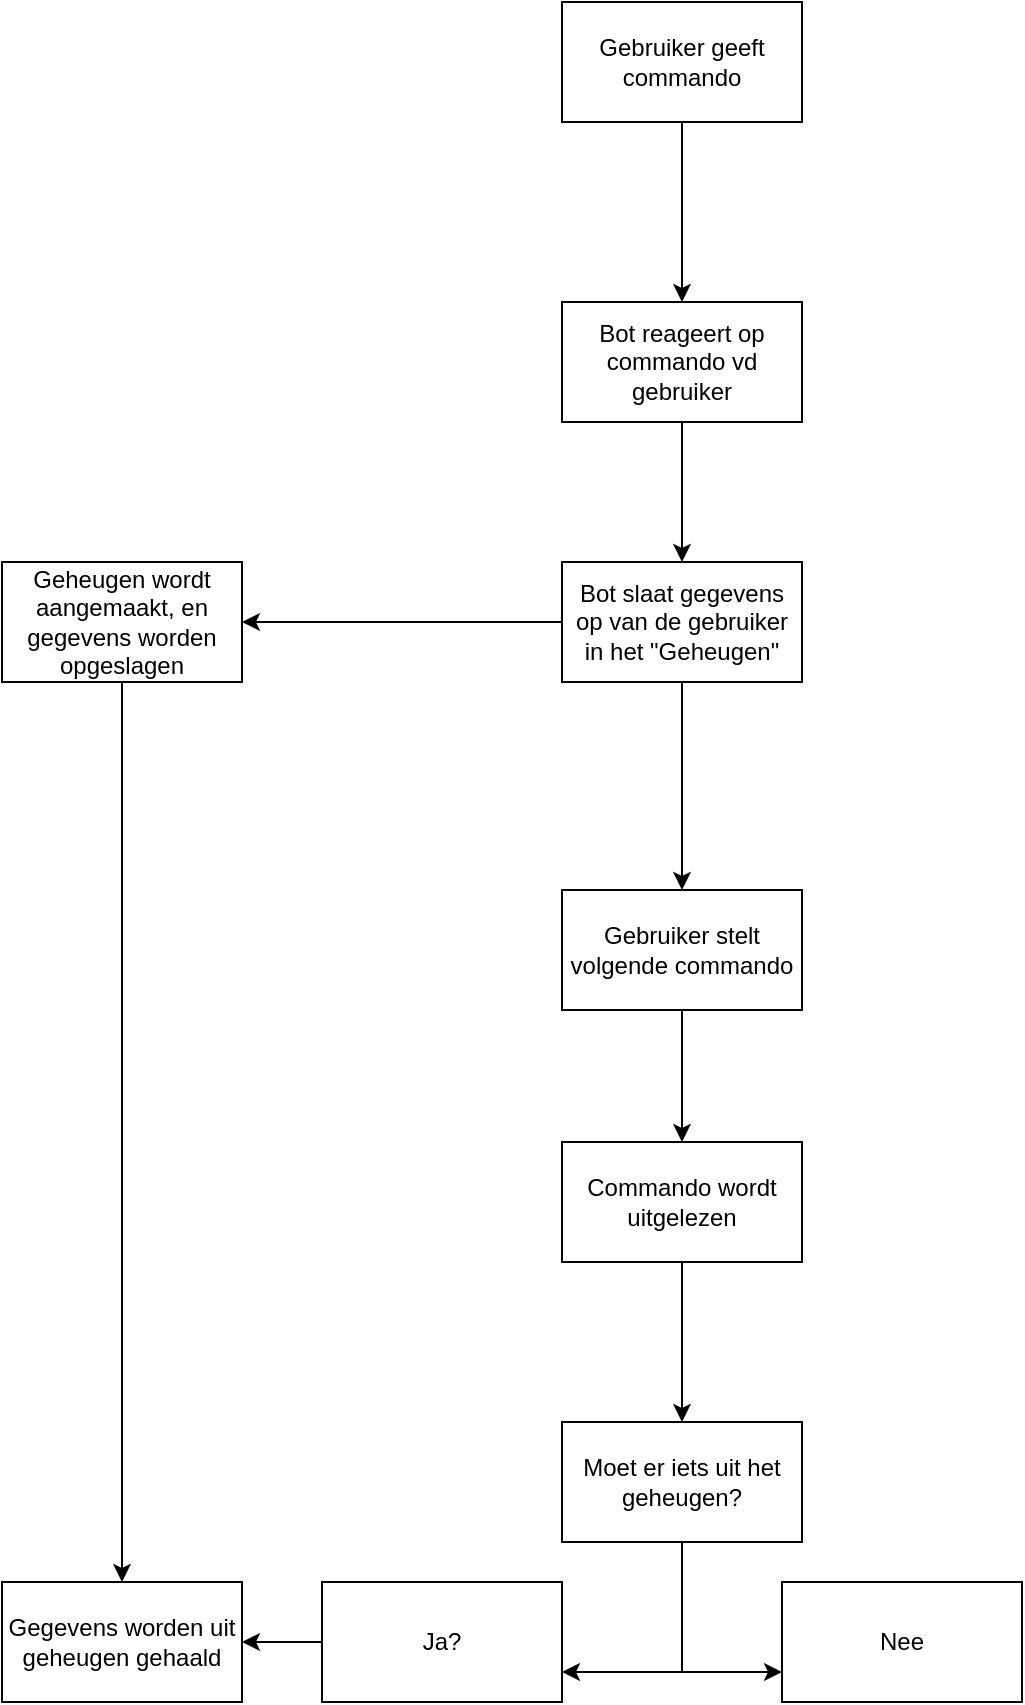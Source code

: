 <mxfile version="27.1.4">
  <diagram name="Pagina-1" id="DgbCpB3lsnm1m_4SGFxq">
    <mxGraphModel dx="1226" dy="620" grid="1" gridSize="10" guides="1" tooltips="1" connect="1" arrows="1" fold="1" page="1" pageScale="1" pageWidth="827" pageHeight="1169" math="0" shadow="0">
      <root>
        <mxCell id="0" />
        <mxCell id="1" parent="0" />
        <mxCell id="jgbJSeuZmCzQMlDoHzdy-3" value="" style="edgeStyle=orthogonalEdgeStyle;rounded=0;orthogonalLoop=1;jettySize=auto;html=1;" edge="1" parent="1" source="jgbJSeuZmCzQMlDoHzdy-1" target="jgbJSeuZmCzQMlDoHzdy-2">
          <mxGeometry relative="1" as="geometry" />
        </mxCell>
        <mxCell id="jgbJSeuZmCzQMlDoHzdy-1" value="Gebruiker geeft commando" style="rounded=0;whiteSpace=wrap;html=1;" vertex="1" parent="1">
          <mxGeometry x="370" y="80" width="120" height="60" as="geometry" />
        </mxCell>
        <mxCell id="jgbJSeuZmCzQMlDoHzdy-8" value="" style="edgeStyle=orthogonalEdgeStyle;rounded=0;orthogonalLoop=1;jettySize=auto;html=1;" edge="1" parent="1" source="jgbJSeuZmCzQMlDoHzdy-2" target="jgbJSeuZmCzQMlDoHzdy-5">
          <mxGeometry relative="1" as="geometry" />
        </mxCell>
        <mxCell id="jgbJSeuZmCzQMlDoHzdy-2" value="Bot reageert op commando vd gebruiker" style="rounded=0;whiteSpace=wrap;html=1;" vertex="1" parent="1">
          <mxGeometry x="370" y="230" width="120" height="60" as="geometry" />
        </mxCell>
        <mxCell id="jgbJSeuZmCzQMlDoHzdy-12" style="edgeStyle=orthogonalEdgeStyle;rounded=0;orthogonalLoop=1;jettySize=auto;html=1;" edge="1" parent="1" source="jgbJSeuZmCzQMlDoHzdy-5" target="jgbJSeuZmCzQMlDoHzdy-10">
          <mxGeometry relative="1" as="geometry" />
        </mxCell>
        <mxCell id="jgbJSeuZmCzQMlDoHzdy-14" value="" style="edgeStyle=orthogonalEdgeStyle;rounded=0;orthogonalLoop=1;jettySize=auto;html=1;" edge="1" parent="1" source="jgbJSeuZmCzQMlDoHzdy-5" target="jgbJSeuZmCzQMlDoHzdy-13">
          <mxGeometry relative="1" as="geometry" />
        </mxCell>
        <mxCell id="jgbJSeuZmCzQMlDoHzdy-5" value="Bot slaat gegevens op van de gebruiker in het &quot;Geheugen&quot;" style="rounded=0;whiteSpace=wrap;html=1;" vertex="1" parent="1">
          <mxGeometry x="370" y="360" width="120" height="60" as="geometry" />
        </mxCell>
        <mxCell id="jgbJSeuZmCzQMlDoHzdy-28" style="edgeStyle=orthogonalEdgeStyle;rounded=0;orthogonalLoop=1;jettySize=auto;html=1;entryX=0.5;entryY=0;entryDx=0;entryDy=0;" edge="1" parent="1" source="jgbJSeuZmCzQMlDoHzdy-10" target="jgbJSeuZmCzQMlDoHzdy-29">
          <mxGeometry relative="1" as="geometry">
            <mxPoint x="140" y="860" as="targetPoint" />
          </mxGeometry>
        </mxCell>
        <mxCell id="jgbJSeuZmCzQMlDoHzdy-10" value="Geheugen wordt aangemaakt, en gegevens worden opgeslagen" style="rounded=0;whiteSpace=wrap;html=1;" vertex="1" parent="1">
          <mxGeometry x="90" y="360" width="120" height="60" as="geometry" />
        </mxCell>
        <mxCell id="jgbJSeuZmCzQMlDoHzdy-20" value="" style="edgeStyle=orthogonalEdgeStyle;rounded=0;orthogonalLoop=1;jettySize=auto;html=1;" edge="1" parent="1" source="jgbJSeuZmCzQMlDoHzdy-13" target="jgbJSeuZmCzQMlDoHzdy-15">
          <mxGeometry relative="1" as="geometry" />
        </mxCell>
        <mxCell id="jgbJSeuZmCzQMlDoHzdy-13" value="Gebruiker stelt volgende commando" style="rounded=0;whiteSpace=wrap;html=1;" vertex="1" parent="1">
          <mxGeometry x="370" y="524" width="120" height="60" as="geometry" />
        </mxCell>
        <mxCell id="jgbJSeuZmCzQMlDoHzdy-23" value="" style="edgeStyle=orthogonalEdgeStyle;rounded=0;orthogonalLoop=1;jettySize=auto;html=1;" edge="1" parent="1" source="jgbJSeuZmCzQMlDoHzdy-15" target="jgbJSeuZmCzQMlDoHzdy-21">
          <mxGeometry relative="1" as="geometry" />
        </mxCell>
        <mxCell id="jgbJSeuZmCzQMlDoHzdy-15" value="Commando wordt uitgelezen" style="rounded=0;whiteSpace=wrap;html=1;" vertex="1" parent="1">
          <mxGeometry x="370" y="650" width="120" height="60" as="geometry" />
        </mxCell>
        <mxCell id="jgbJSeuZmCzQMlDoHzdy-26" style="edgeStyle=orthogonalEdgeStyle;rounded=0;orthogonalLoop=1;jettySize=auto;html=1;entryX=1;entryY=0.75;entryDx=0;entryDy=0;" edge="1" parent="1" source="jgbJSeuZmCzQMlDoHzdy-21" target="jgbJSeuZmCzQMlDoHzdy-24">
          <mxGeometry relative="1" as="geometry" />
        </mxCell>
        <mxCell id="jgbJSeuZmCzQMlDoHzdy-27" style="edgeStyle=orthogonalEdgeStyle;rounded=0;orthogonalLoop=1;jettySize=auto;html=1;entryX=0;entryY=0.75;entryDx=0;entryDy=0;" edge="1" parent="1" source="jgbJSeuZmCzQMlDoHzdy-21" target="jgbJSeuZmCzQMlDoHzdy-25">
          <mxGeometry relative="1" as="geometry" />
        </mxCell>
        <mxCell id="jgbJSeuZmCzQMlDoHzdy-21" value="Moet er iets uit het geheugen?" style="rounded=0;whiteSpace=wrap;html=1;" vertex="1" parent="1">
          <mxGeometry x="370" y="790" width="120" height="60" as="geometry" />
        </mxCell>
        <mxCell id="jgbJSeuZmCzQMlDoHzdy-30" value="" style="edgeStyle=orthogonalEdgeStyle;rounded=0;orthogonalLoop=1;jettySize=auto;html=1;" edge="1" parent="1" source="jgbJSeuZmCzQMlDoHzdy-24" target="jgbJSeuZmCzQMlDoHzdy-29">
          <mxGeometry relative="1" as="geometry" />
        </mxCell>
        <mxCell id="jgbJSeuZmCzQMlDoHzdy-24" value="Ja?" style="rounded=0;whiteSpace=wrap;html=1;" vertex="1" parent="1">
          <mxGeometry x="250" y="870" width="120" height="60" as="geometry" />
        </mxCell>
        <mxCell id="jgbJSeuZmCzQMlDoHzdy-25" value="Nee" style="rounded=0;whiteSpace=wrap;html=1;" vertex="1" parent="1">
          <mxGeometry x="480" y="870" width="120" height="60" as="geometry" />
        </mxCell>
        <mxCell id="jgbJSeuZmCzQMlDoHzdy-29" value="Gegevens worden uit geheugen gehaald" style="rounded=0;whiteSpace=wrap;html=1;" vertex="1" parent="1">
          <mxGeometry x="90" y="870" width="120" height="60" as="geometry" />
        </mxCell>
      </root>
    </mxGraphModel>
  </diagram>
</mxfile>
